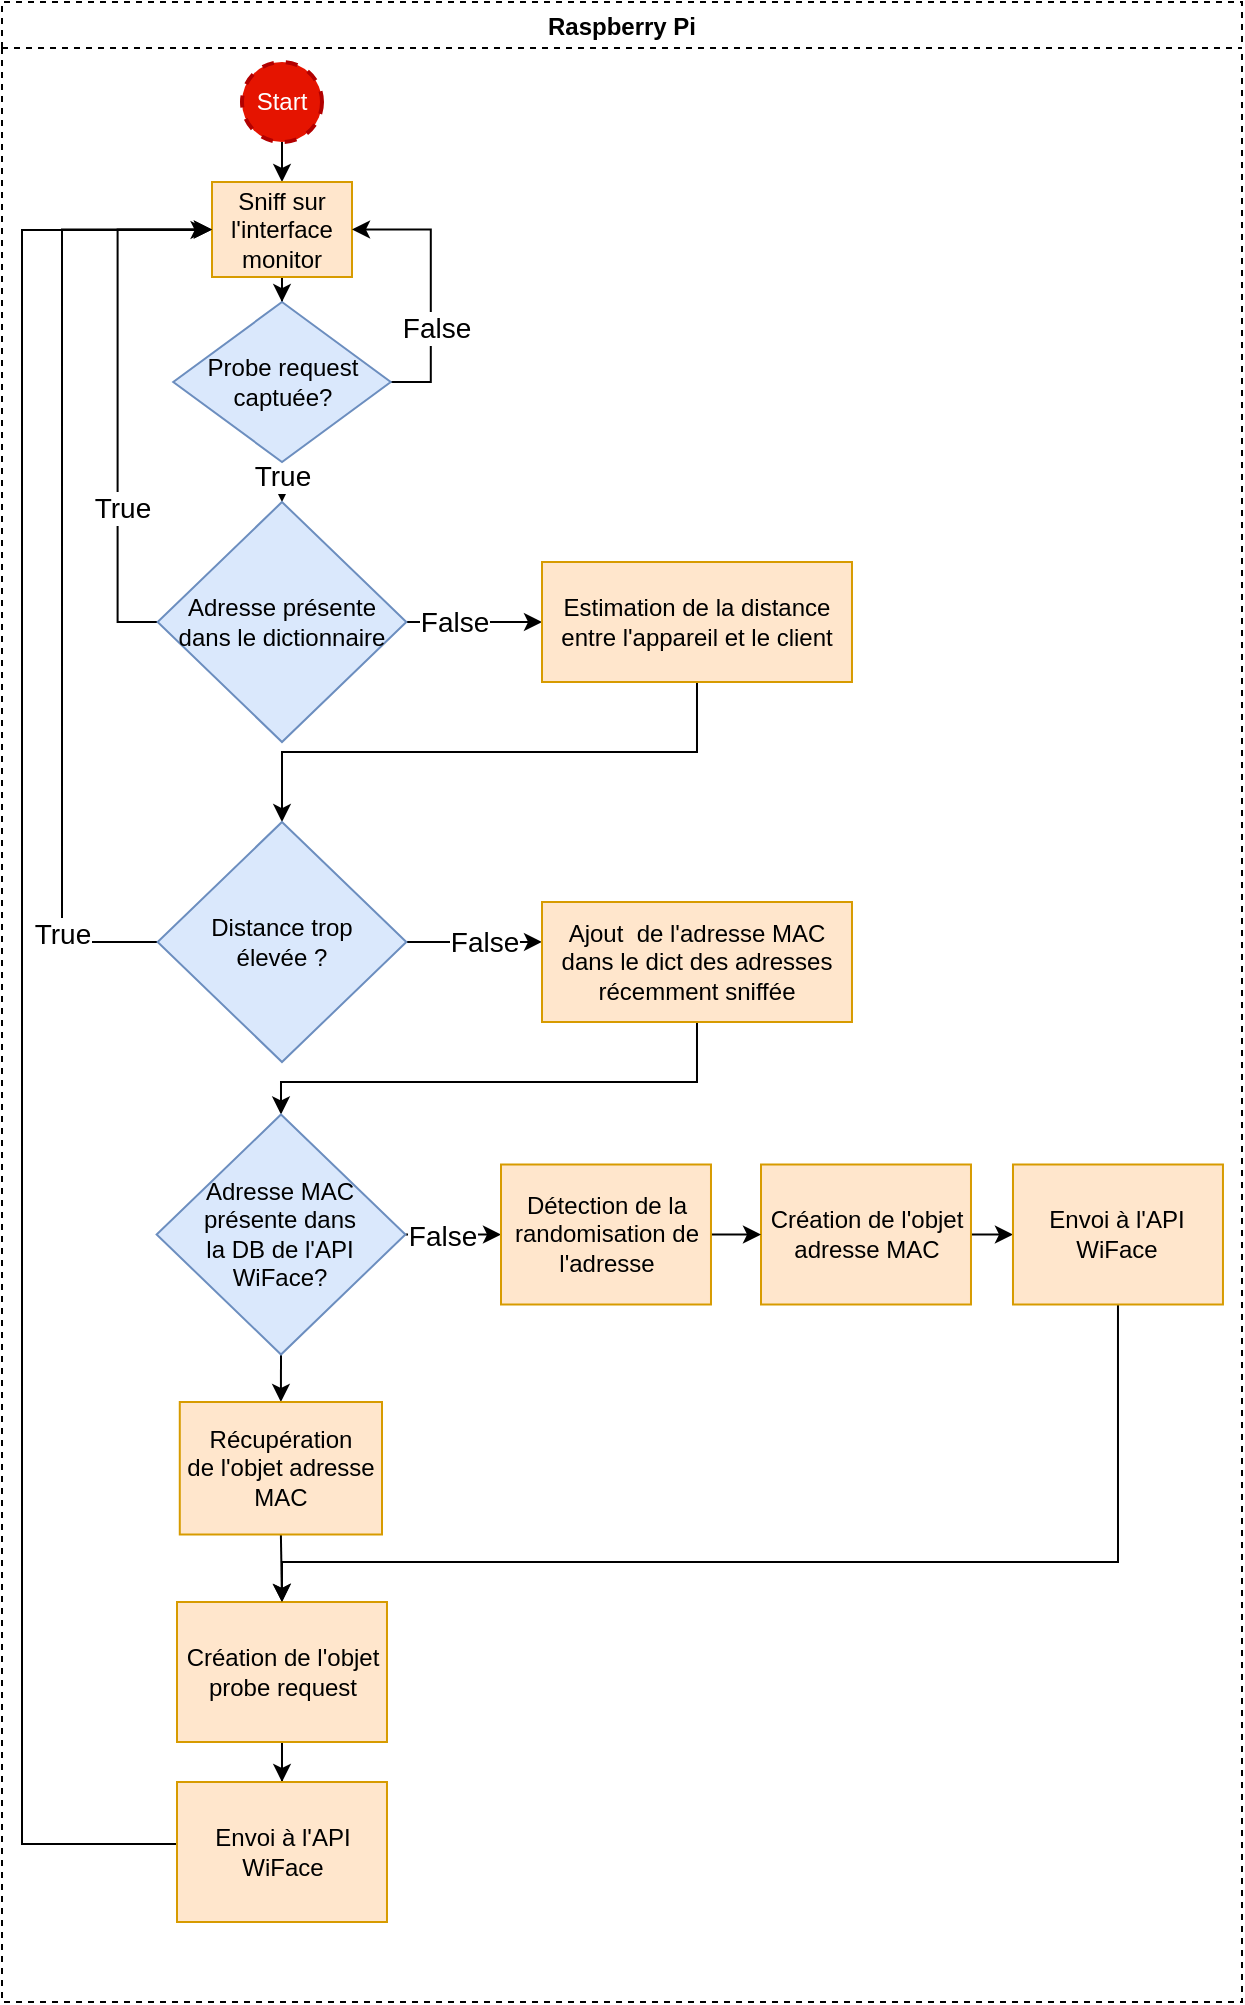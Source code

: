 <mxfile version="13.3.9" type="device"><diagram id="C5RBs43oDa-KdzZeNtuy" name="Page-1"><mxGraphModel dx="2012" dy="605" grid="1" gridSize="10" guides="1" tooltips="1" connect="1" arrows="1" fold="1" page="1" pageScale="1" pageWidth="827" pageHeight="1169" math="0" shadow="0"><root><mxCell id="WIyWlLk6GJQsqaUBKTNV-0"/><mxCell id="WIyWlLk6GJQsqaUBKTNV-1" parent="WIyWlLk6GJQsqaUBKTNV-0"/><mxCell id="HUMt-eXJ5_sap2vRCFsd-8" value="Raspberry Pi" style="swimlane;dashed=1;swimlaneFillColor=#ffffff;" parent="WIyWlLk6GJQsqaUBKTNV-1" vertex="1"><mxGeometry x="-40" y="40" width="620" height="1000" as="geometry"/></mxCell><mxCell id="HUMt-eXJ5_sap2vRCFsd-84" style="edgeStyle=orthogonalEdgeStyle;rounded=0;jumpStyle=arc;orthogonalLoop=1;jettySize=auto;html=1;exitX=0.5;exitY=1;exitDx=0;exitDy=0;exitPerimeter=0;shadow=0;strokeColor=#000000;" parent="HUMt-eXJ5_sap2vRCFsd-8" source="HUMt-eXJ5_sap2vRCFsd-71" edge="1"><mxGeometry relative="1" as="geometry"><mxPoint x="140" y="90" as="targetPoint"/></mxGeometry></mxCell><mxCell id="HUMt-eXJ5_sap2vRCFsd-71" value="Start" style="strokeWidth=2;html=1;shape=mxgraph.flowchart.start_2;whiteSpace=wrap;dashed=1;fillColor=#e51400;strokeColor=#B20000;fontColor=#ffffff;" parent="HUMt-eXJ5_sap2vRCFsd-8" vertex="1"><mxGeometry x="120" y="30" width="40" height="40" as="geometry"/></mxCell><mxCell id="aos2ZGOWU3VbW-GYlHi1-3" style="edgeStyle=orthogonalEdgeStyle;rounded=0;orthogonalLoop=1;jettySize=auto;html=1;exitX=0.5;exitY=1;exitDx=0;exitDy=0;" edge="1" parent="HUMt-eXJ5_sap2vRCFsd-8" source="aos2ZGOWU3VbW-GYlHi1-1" target="aos2ZGOWU3VbW-GYlHi1-2"><mxGeometry relative="1" as="geometry"/></mxCell><mxCell id="aos2ZGOWU3VbW-GYlHi1-1" value="Sniff sur l'interface monitor" style="rounded=0;whiteSpace=wrap;html=1;fillColor=#ffe6cc;strokeColor=#d79b00;" vertex="1" parent="HUMt-eXJ5_sap2vRCFsd-8"><mxGeometry x="105" y="90" width="70" height="47.5" as="geometry"/></mxCell><mxCell id="aos2ZGOWU3VbW-GYlHi1-4" style="edgeStyle=orthogonalEdgeStyle;rounded=0;orthogonalLoop=1;jettySize=auto;html=1;exitX=1;exitY=0.5;exitDx=0;exitDy=0;entryX=1;entryY=0.5;entryDx=0;entryDy=0;" edge="1" parent="HUMt-eXJ5_sap2vRCFsd-8" source="aos2ZGOWU3VbW-GYlHi1-2" target="aos2ZGOWU3VbW-GYlHi1-1"><mxGeometry relative="1" as="geometry"/></mxCell><mxCell id="aos2ZGOWU3VbW-GYlHi1-5" value="&lt;div style=&quot;font-size: 14px;&quot;&gt;False&lt;/div&gt;" style="edgeLabel;html=1;align=center;verticalAlign=middle;resizable=0;points=[];fontSize=14;" vertex="1" connectable="0" parent="aos2ZGOWU3VbW-GYlHi1-4"><mxGeometry x="-0.409" y="-2" relative="1" as="geometry"><mxPoint y="-7.02" as="offset"/></mxGeometry></mxCell><mxCell id="aos2ZGOWU3VbW-GYlHi1-12" style="edgeStyle=orthogonalEdgeStyle;rounded=0;orthogonalLoop=1;jettySize=auto;html=1;exitX=0.5;exitY=1;exitDx=0;exitDy=0;entryX=0.5;entryY=0;entryDx=0;entryDy=0;fontSize=14;" edge="1" parent="HUMt-eXJ5_sap2vRCFsd-8" source="aos2ZGOWU3VbW-GYlHi1-2" target="aos2ZGOWU3VbW-GYlHi1-9"><mxGeometry relative="1" as="geometry"/></mxCell><mxCell id="aos2ZGOWU3VbW-GYlHi1-72" value="True" style="edgeLabel;html=1;align=center;verticalAlign=middle;resizable=0;points=[];fontSize=14;" vertex="1" connectable="0" parent="aos2ZGOWU3VbW-GYlHi1-12"><mxGeometry x="-0.335" relative="1" as="geometry"><mxPoint as="offset"/></mxGeometry></mxCell><mxCell id="aos2ZGOWU3VbW-GYlHi1-2" value="&lt;div&gt;Probe request&lt;/div&gt;&lt;div&gt;captuée?&lt;br&gt;&lt;/div&gt;" style="rhombus;whiteSpace=wrap;html=1;fillColor=#dae8fc;strokeColor=#6c8ebf;" vertex="1" parent="HUMt-eXJ5_sap2vRCFsd-8"><mxGeometry x="85.63" y="150" width="108.75" height="80" as="geometry"/></mxCell><mxCell id="aos2ZGOWU3VbW-GYlHi1-10" style="edgeStyle=orthogonalEdgeStyle;rounded=0;orthogonalLoop=1;jettySize=auto;html=1;exitX=0;exitY=0.5;exitDx=0;exitDy=0;entryX=0;entryY=0.5;entryDx=0;entryDy=0;fontSize=14;" edge="1" parent="HUMt-eXJ5_sap2vRCFsd-8" source="aos2ZGOWU3VbW-GYlHi1-9" target="aos2ZGOWU3VbW-GYlHi1-1"><mxGeometry relative="1" as="geometry"/></mxCell><mxCell id="aos2ZGOWU3VbW-GYlHi1-11" value="True" style="edgeLabel;html=1;align=center;verticalAlign=middle;resizable=0;points=[];fontSize=14;" vertex="1" connectable="0" parent="aos2ZGOWU3VbW-GYlHi1-10"><mxGeometry x="-0.413" y="-2" relative="1" as="geometry"><mxPoint as="offset"/></mxGeometry></mxCell><mxCell id="aos2ZGOWU3VbW-GYlHi1-17" style="edgeStyle=orthogonalEdgeStyle;rounded=0;orthogonalLoop=1;jettySize=auto;html=1;exitX=1;exitY=0.5;exitDx=0;exitDy=0;entryX=0;entryY=0.5;entryDx=0;entryDy=0;fontSize=14;" edge="1" parent="HUMt-eXJ5_sap2vRCFsd-8" source="aos2ZGOWU3VbW-GYlHi1-9" target="aos2ZGOWU3VbW-GYlHi1-15"><mxGeometry relative="1" as="geometry"/></mxCell><mxCell id="aos2ZGOWU3VbW-GYlHi1-20" value="&lt;div&gt;False&lt;/div&gt;" style="edgeLabel;html=1;align=center;verticalAlign=middle;resizable=0;points=[];fontSize=14;" vertex="1" connectable="0" parent="aos2ZGOWU3VbW-GYlHi1-17"><mxGeometry x="-0.311" relative="1" as="geometry"><mxPoint as="offset"/></mxGeometry></mxCell><mxCell id="aos2ZGOWU3VbW-GYlHi1-9" value="Adresse présente dans le dictionnaire" style="rhombus;whiteSpace=wrap;html=1;fillColor=#dae8fc;strokeColor=#6c8ebf;" vertex="1" parent="HUMt-eXJ5_sap2vRCFsd-8"><mxGeometry x="77.81" y="250" width="124.37" height="120" as="geometry"/></mxCell><mxCell id="aos2ZGOWU3VbW-GYlHi1-19" style="edgeStyle=orthogonalEdgeStyle;rounded=0;orthogonalLoop=1;jettySize=auto;html=1;exitX=0.5;exitY=1;exitDx=0;exitDy=0;fontSize=14;" edge="1" parent="HUMt-eXJ5_sap2vRCFsd-8" source="aos2ZGOWU3VbW-GYlHi1-15" target="aos2ZGOWU3VbW-GYlHi1-18"><mxGeometry relative="1" as="geometry"/></mxCell><mxCell id="aos2ZGOWU3VbW-GYlHi1-15" value="&lt;div&gt;Estimation de la distance&lt;/div&gt;&lt;div&gt;entre l'appareil et le client&lt;br&gt;&lt;/div&gt;" style="rounded=0;whiteSpace=wrap;html=1;fillColor=#ffe6cc;strokeColor=#d79b00;" vertex="1" parent="HUMt-eXJ5_sap2vRCFsd-8"><mxGeometry x="270" y="280" width="154.99" height="60" as="geometry"/></mxCell><mxCell id="aos2ZGOWU3VbW-GYlHi1-21" style="edgeStyle=orthogonalEdgeStyle;rounded=0;orthogonalLoop=1;jettySize=auto;html=1;exitX=0;exitY=0.5;exitDx=0;exitDy=0;entryX=0;entryY=0.5;entryDx=0;entryDy=0;fontSize=14;" edge="1" parent="HUMt-eXJ5_sap2vRCFsd-8" source="aos2ZGOWU3VbW-GYlHi1-18" target="aos2ZGOWU3VbW-GYlHi1-1"><mxGeometry relative="1" as="geometry"><Array as="points"><mxPoint x="30" y="470"/><mxPoint x="30" y="114"/></Array></mxGeometry></mxCell><mxCell id="aos2ZGOWU3VbW-GYlHi1-22" value="True" style="edgeLabel;html=1;align=center;verticalAlign=middle;resizable=0;points=[];fontSize=14;" vertex="1" connectable="0" parent="aos2ZGOWU3VbW-GYlHi1-21"><mxGeometry x="0.071" y="-5" relative="1" as="geometry"><mxPoint x="-5" y="204.18" as="offset"/></mxGeometry></mxCell><mxCell id="aos2ZGOWU3VbW-GYlHi1-58" style="edgeStyle=orthogonalEdgeStyle;rounded=0;orthogonalLoop=1;jettySize=auto;html=1;exitX=1;exitY=0.5;exitDx=0;exitDy=0;entryX=0;entryY=0.333;entryDx=0;entryDy=0;entryPerimeter=0;fontSize=14;" edge="1" parent="HUMt-eXJ5_sap2vRCFsd-8" source="aos2ZGOWU3VbW-GYlHi1-18" target="aos2ZGOWU3VbW-GYlHi1-6"><mxGeometry relative="1" as="geometry"/></mxCell><mxCell id="aos2ZGOWU3VbW-GYlHi1-59" value="False" style="edgeLabel;html=1;align=center;verticalAlign=middle;resizable=0;points=[];fontSize=14;" vertex="1" connectable="0" parent="aos2ZGOWU3VbW-GYlHi1-58"><mxGeometry x="0.147" relative="1" as="geometry"><mxPoint as="offset"/></mxGeometry></mxCell><mxCell id="aos2ZGOWU3VbW-GYlHi1-18" value="&lt;div&gt;Distance trop &lt;br&gt;&lt;/div&gt;&lt;div&gt;élevée ?&lt;br&gt;&lt;/div&gt;" style="rhombus;whiteSpace=wrap;html=1;fillColor=#dae8fc;strokeColor=#6c8ebf;" vertex="1" parent="HUMt-eXJ5_sap2vRCFsd-8"><mxGeometry x="77.81" y="410" width="124.37" height="120" as="geometry"/></mxCell><mxCell id="aos2ZGOWU3VbW-GYlHi1-66" style="edgeStyle=orthogonalEdgeStyle;rounded=0;orthogonalLoop=1;jettySize=auto;html=1;exitX=0.5;exitY=1;exitDx=0;exitDy=0;entryX=0.5;entryY=0;entryDx=0;entryDy=0;fontSize=14;" edge="1" parent="HUMt-eXJ5_sap2vRCFsd-8" source="aos2ZGOWU3VbW-GYlHi1-6" target="aos2ZGOWU3VbW-GYlHi1-26"><mxGeometry relative="1" as="geometry"><Array as="points"><mxPoint x="348" y="540"/><mxPoint x="140" y="540"/></Array></mxGeometry></mxCell><mxCell id="aos2ZGOWU3VbW-GYlHi1-6" value="Ajout&amp;nbsp; de l'adresse MAC dans le dict des adresses récemment sniffée" style="rounded=0;whiteSpace=wrap;html=1;fillColor=#ffe6cc;strokeColor=#d79b00;" vertex="1" parent="HUMt-eXJ5_sap2vRCFsd-8"><mxGeometry x="270" y="450" width="154.99" height="60" as="geometry"/></mxCell><mxCell id="aos2ZGOWU3VbW-GYlHi1-30" style="edgeStyle=orthogonalEdgeStyle;rounded=0;orthogonalLoop=1;jettySize=auto;html=1;exitX=1;exitY=0.5;exitDx=0;exitDy=0;entryX=0;entryY=0.5;entryDx=0;entryDy=0;fontSize=14;" edge="1" parent="HUMt-eXJ5_sap2vRCFsd-8" source="aos2ZGOWU3VbW-GYlHi1-26" target="aos2ZGOWU3VbW-GYlHi1-45"><mxGeometry relative="1" as="geometry"/></mxCell><mxCell id="aos2ZGOWU3VbW-GYlHi1-33" value="False" style="edgeLabel;html=1;align=center;verticalAlign=middle;resizable=0;points=[];fontSize=14;" vertex="1" connectable="0" parent="aos2ZGOWU3VbW-GYlHi1-30"><mxGeometry x="-0.312" y="-1" relative="1" as="geometry"><mxPoint x="1.3" y="-1" as="offset"/></mxGeometry></mxCell><mxCell id="aos2ZGOWU3VbW-GYlHi1-69" style="edgeStyle=orthogonalEdgeStyle;rounded=0;orthogonalLoop=1;jettySize=auto;html=1;exitX=0.5;exitY=1;exitDx=0;exitDy=0;entryX=0.5;entryY=0;entryDx=0;entryDy=0;fontSize=14;" edge="1" parent="HUMt-eXJ5_sap2vRCFsd-8" source="aos2ZGOWU3VbW-GYlHi1-26" target="aos2ZGOWU3VbW-GYlHi1-32"><mxGeometry relative="1" as="geometry"/></mxCell><mxCell id="aos2ZGOWU3VbW-GYlHi1-26" value="&lt;div&gt;Adresse MAC présente dans &lt;br&gt;&lt;/div&gt;&lt;div&gt;la DB de l'API&lt;/div&gt;&lt;div&gt;WiFace?&lt;br&gt;&lt;/div&gt;" style="rhombus;whiteSpace=wrap;html=1;fillColor=#dae8fc;strokeColor=#6c8ebf;" vertex="1" parent="HUMt-eXJ5_sap2vRCFsd-8"><mxGeometry x="77.32" y="556.25" width="124.37" height="120" as="geometry"/></mxCell><mxCell id="aos2ZGOWU3VbW-GYlHi1-70" style="edgeStyle=orthogonalEdgeStyle;rounded=0;orthogonalLoop=1;jettySize=auto;html=1;exitX=1;exitY=0.5;exitDx=0;exitDy=0;entryX=0;entryY=0.5;entryDx=0;entryDy=0;fontSize=14;" edge="1" parent="HUMt-eXJ5_sap2vRCFsd-8" source="aos2ZGOWU3VbW-GYlHi1-29" target="aos2ZGOWU3VbW-GYlHi1-49"><mxGeometry relative="1" as="geometry"/></mxCell><mxCell id="aos2ZGOWU3VbW-GYlHi1-29" value="&lt;div&gt;Création de l'objet&lt;/div&gt;&lt;div&gt;adresse MAC&lt;br&gt;&lt;/div&gt;" style="rounded=0;whiteSpace=wrap;html=1;fillColor=#ffe6cc;strokeColor=#d79b00;" vertex="1" parent="HUMt-eXJ5_sap2vRCFsd-8"><mxGeometry x="379.5" y="581.25" width="104.99" height="70" as="geometry"/></mxCell><mxCell id="aos2ZGOWU3VbW-GYlHi1-37" style="edgeStyle=orthogonalEdgeStyle;rounded=0;orthogonalLoop=1;jettySize=auto;html=1;exitX=0.5;exitY=1;exitDx=0;exitDy=0;entryX=0.5;entryY=0;entryDx=0;entryDy=0;fontSize=14;" edge="1" parent="HUMt-eXJ5_sap2vRCFsd-8" source="aos2ZGOWU3VbW-GYlHi1-32" target="aos2ZGOWU3VbW-GYlHi1-36"><mxGeometry relative="1" as="geometry"/></mxCell><mxCell id="aos2ZGOWU3VbW-GYlHi1-32" value="&lt;div&gt;Récupération&lt;/div&gt;&lt;div&gt;de l'objet adresse MAC&lt;br&gt;&lt;/div&gt;" style="rounded=0;whiteSpace=wrap;html=1;fillColor=#ffe6cc;strokeColor=#d79b00;" vertex="1" parent="HUMt-eXJ5_sap2vRCFsd-8"><mxGeometry x="88.89" y="700" width="101.11" height="66.25" as="geometry"/></mxCell><mxCell id="aos2ZGOWU3VbW-GYlHi1-53" style="edgeStyle=orthogonalEdgeStyle;rounded=0;orthogonalLoop=1;jettySize=auto;html=1;exitX=0.5;exitY=1;exitDx=0;exitDy=0;fontSize=14;" edge="1" parent="HUMt-eXJ5_sap2vRCFsd-8" source="aos2ZGOWU3VbW-GYlHi1-36" target="aos2ZGOWU3VbW-GYlHi1-47"><mxGeometry relative="1" as="geometry"/></mxCell><mxCell id="aos2ZGOWU3VbW-GYlHi1-36" value="&lt;div&gt;Création de l'objet&lt;/div&gt;&lt;div&gt;probe request&lt;br&gt;&lt;/div&gt;" style="rounded=0;whiteSpace=wrap;html=1;fillColor=#ffe6cc;strokeColor=#d79b00;" vertex="1" parent="HUMt-eXJ5_sap2vRCFsd-8"><mxGeometry x="87.5" y="800" width="104.99" height="70" as="geometry"/></mxCell><mxCell id="aos2ZGOWU3VbW-GYlHi1-46" style="edgeStyle=orthogonalEdgeStyle;rounded=0;orthogonalLoop=1;jettySize=auto;html=1;exitX=1;exitY=0.5;exitDx=0;exitDy=0;entryX=0;entryY=0.5;entryDx=0;entryDy=0;fontSize=14;" edge="1" parent="HUMt-eXJ5_sap2vRCFsd-8" source="aos2ZGOWU3VbW-GYlHi1-45" target="aos2ZGOWU3VbW-GYlHi1-29"><mxGeometry relative="1" as="geometry"/></mxCell><mxCell id="aos2ZGOWU3VbW-GYlHi1-45" value="Détection de la randomisation de l'adresse" style="rounded=0;whiteSpace=wrap;html=1;fillColor=#ffe6cc;strokeColor=#d79b00;" vertex="1" parent="HUMt-eXJ5_sap2vRCFsd-8"><mxGeometry x="249.5" y="581.25" width="104.99" height="70" as="geometry"/></mxCell><mxCell id="aos2ZGOWU3VbW-GYlHi1-54" style="edgeStyle=orthogonalEdgeStyle;rounded=0;orthogonalLoop=1;jettySize=auto;html=1;exitX=0;exitY=0.5;exitDx=0;exitDy=0;fontSize=14;entryX=-0.025;entryY=0.513;entryDx=0;entryDy=0;entryPerimeter=0;" edge="1" parent="HUMt-eXJ5_sap2vRCFsd-8" source="aos2ZGOWU3VbW-GYlHi1-47" target="aos2ZGOWU3VbW-GYlHi1-1"><mxGeometry relative="1" as="geometry"><mxPoint x="90" y="100" as="targetPoint"/><Array as="points"><mxPoint x="10" y="921"/><mxPoint x="10" y="114"/><mxPoint x="103" y="114"/></Array></mxGeometry></mxCell><mxCell id="aos2ZGOWU3VbW-GYlHi1-47" value="&lt;div&gt;Envoi à l'API&lt;/div&gt;&lt;div&gt;WiFace&lt;br&gt;&lt;/div&gt;" style="rounded=0;whiteSpace=wrap;html=1;fillColor=#ffe6cc;strokeColor=#d79b00;" vertex="1" parent="HUMt-eXJ5_sap2vRCFsd-8"><mxGeometry x="87.5" y="890" width="104.99" height="70" as="geometry"/></mxCell><mxCell id="aos2ZGOWU3VbW-GYlHi1-71" style="edgeStyle=orthogonalEdgeStyle;rounded=0;orthogonalLoop=1;jettySize=auto;html=1;exitX=0.5;exitY=1;exitDx=0;exitDy=0;entryX=0.5;entryY=0;entryDx=0;entryDy=0;fontSize=14;" edge="1" parent="HUMt-eXJ5_sap2vRCFsd-8" source="aos2ZGOWU3VbW-GYlHi1-49" target="aos2ZGOWU3VbW-GYlHi1-36"><mxGeometry relative="1" as="geometry"><Array as="points"><mxPoint x="558" y="780"/><mxPoint x="140" y="780"/></Array></mxGeometry></mxCell><mxCell id="aos2ZGOWU3VbW-GYlHi1-49" value="&lt;div&gt;Envoi à l'API&lt;/div&gt;&lt;div&gt;WiFace&lt;br&gt;&lt;/div&gt;" style="rounded=0;whiteSpace=wrap;html=1;fillColor=#ffe6cc;strokeColor=#d79b00;" vertex="1" parent="HUMt-eXJ5_sap2vRCFsd-8"><mxGeometry x="505.49" y="581.25" width="104.99" height="70" as="geometry"/></mxCell></root></mxGraphModel></diagram></mxfile>